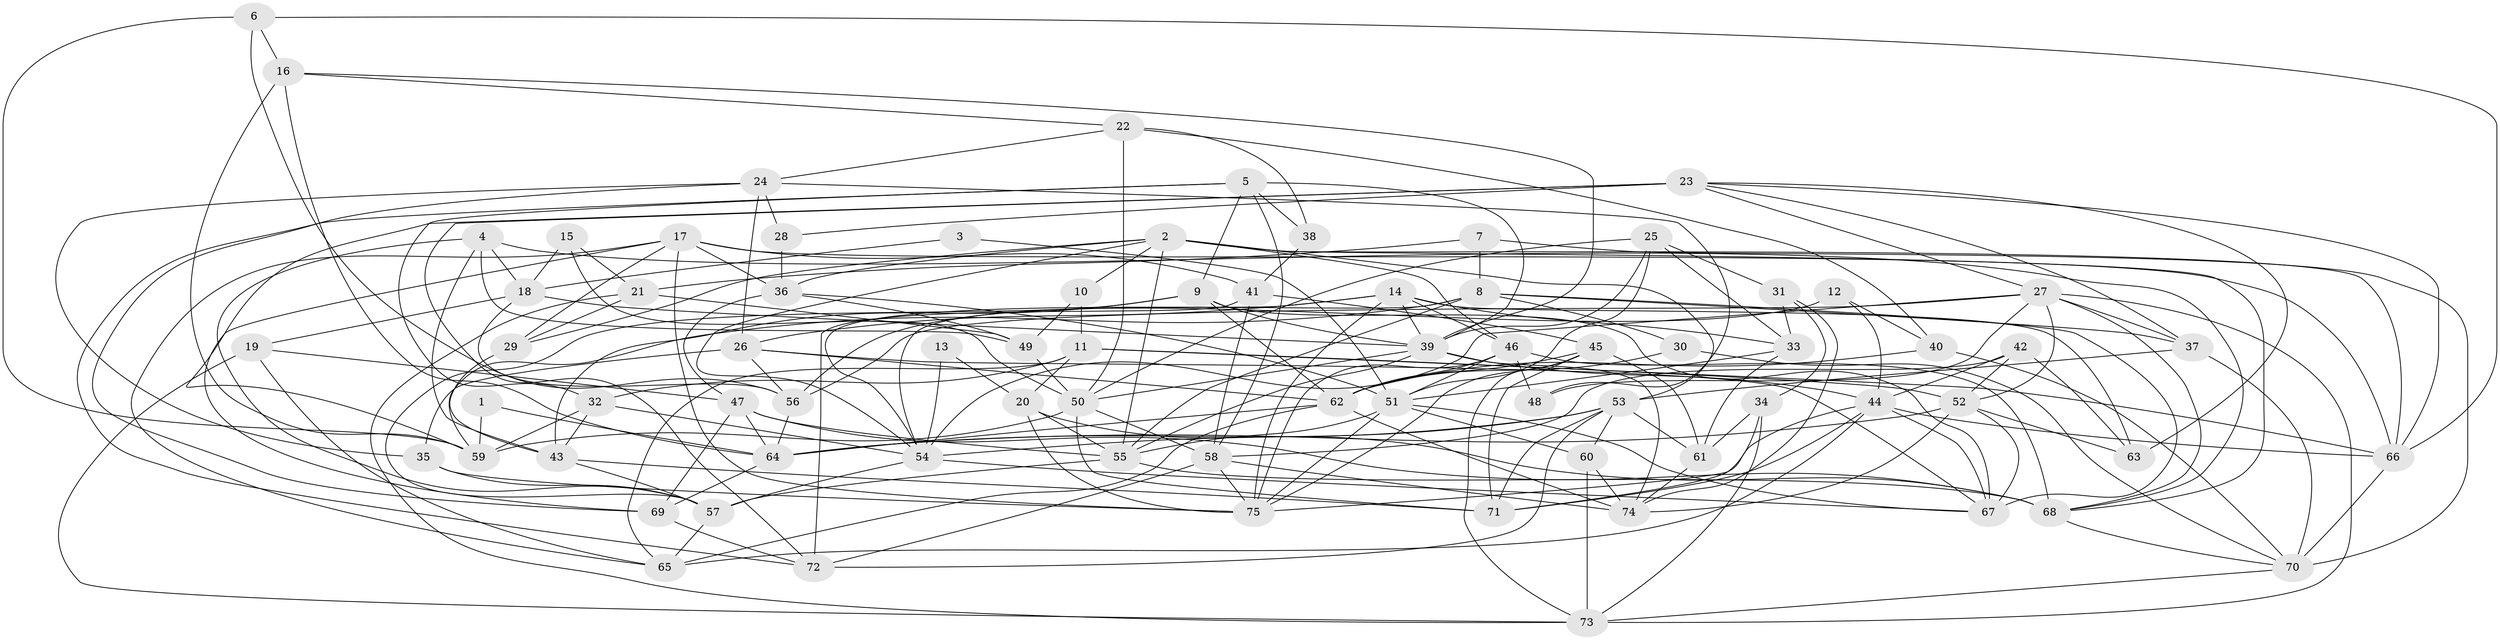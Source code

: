 // original degree distribution, {6: 0.12080536912751678, 3: 0.3087248322147651, 4: 0.2550335570469799, 2: 0.10738255033557047, 5: 0.18120805369127516, 7: 0.013422818791946308, 9: 0.006711409395973154, 8: 0.006711409395973154}
// Generated by graph-tools (version 1.1) at 2025/50/03/09/25 03:50:11]
// undirected, 75 vertices, 214 edges
graph export_dot {
graph [start="1"]
  node [color=gray90,style=filled];
  1;
  2;
  3;
  4;
  5;
  6;
  7;
  8;
  9;
  10;
  11;
  12;
  13;
  14;
  15;
  16;
  17;
  18;
  19;
  20;
  21;
  22;
  23;
  24;
  25;
  26;
  27;
  28;
  29;
  30;
  31;
  32;
  33;
  34;
  35;
  36;
  37;
  38;
  39;
  40;
  41;
  42;
  43;
  44;
  45;
  46;
  47;
  48;
  49;
  50;
  51;
  52;
  53;
  54;
  55;
  56;
  57;
  58;
  59;
  60;
  61;
  62;
  63;
  64;
  65;
  66;
  67;
  68;
  69;
  70;
  71;
  72;
  73;
  74;
  75;
  1 -- 59 [weight=1.0];
  1 -- 64 [weight=1.0];
  2 -- 10 [weight=1.0];
  2 -- 29 [weight=1.0];
  2 -- 36 [weight=1.0];
  2 -- 46 [weight=1.0];
  2 -- 53 [weight=1.0];
  2 -- 54 [weight=1.0];
  2 -- 55 [weight=1.0];
  2 -- 66 [weight=1.0];
  2 -- 68 [weight=1.0];
  3 -- 18 [weight=1.0];
  3 -- 51 [weight=1.0];
  4 -- 18 [weight=1.0];
  4 -- 43 [weight=1.0];
  4 -- 49 [weight=1.0];
  4 -- 57 [weight=1.0];
  4 -- 68 [weight=1.0];
  5 -- 9 [weight=1.0];
  5 -- 32 [weight=1.0];
  5 -- 38 [weight=1.0];
  5 -- 39 [weight=1.0];
  5 -- 58 [weight=1.0];
  5 -- 72 [weight=1.0];
  6 -- 16 [weight=1.0];
  6 -- 56 [weight=1.0];
  6 -- 59 [weight=1.0];
  6 -- 66 [weight=1.0];
  7 -- 8 [weight=1.0];
  7 -- 21 [weight=1.0];
  7 -- 70 [weight=1.0];
  8 -- 30 [weight=1.0];
  8 -- 37 [weight=1.0];
  8 -- 54 [weight=1.0];
  8 -- 55 [weight=1.0];
  8 -- 59 [weight=1.0];
  8 -- 67 [weight=1.0];
  9 -- 39 [weight=1.0];
  9 -- 43 [weight=1.0];
  9 -- 57 [weight=1.0];
  9 -- 62 [weight=1.0];
  9 -- 67 [weight=1.0];
  10 -- 11 [weight=1.0];
  10 -- 49 [weight=1.0];
  11 -- 20 [weight=1.0];
  11 -- 32 [weight=1.0];
  11 -- 52 [weight=1.0];
  11 -- 65 [weight=1.0];
  11 -- 66 [weight=1.0];
  12 -- 40 [weight=1.0];
  12 -- 44 [weight=1.0];
  12 -- 56 [weight=1.0];
  13 -- 20 [weight=1.0];
  13 -- 54 [weight=1.0];
  14 -- 26 [weight=1.0];
  14 -- 33 [weight=1.0];
  14 -- 39 [weight=1.0];
  14 -- 46 [weight=1.0];
  14 -- 54 [weight=1.0];
  14 -- 63 [weight=1.0];
  14 -- 75 [weight=1.0];
  15 -- 18 [weight=1.0];
  15 -- 21 [weight=1.0];
  15 -- 50 [weight=1.0];
  16 -- 22 [weight=1.0];
  16 -- 39 [weight=1.0];
  16 -- 59 [weight=1.0];
  16 -- 64 [weight=1.0];
  17 -- 29 [weight=1.0];
  17 -- 36 [weight=1.0];
  17 -- 41 [weight=1.0];
  17 -- 65 [weight=1.0];
  17 -- 66 [weight=1.0];
  17 -- 69 [weight=1.0];
  17 -- 75 [weight=1.0];
  18 -- 19 [weight=1.0];
  18 -- 39 [weight=1.0];
  18 -- 56 [weight=1.0];
  19 -- 47 [weight=1.0];
  19 -- 65 [weight=1.0];
  19 -- 73 [weight=1.0];
  20 -- 55 [weight=1.0];
  20 -- 68 [weight=1.0];
  20 -- 75 [weight=1.0];
  21 -- 29 [weight=1.0];
  21 -- 49 [weight=1.0];
  21 -- 73 [weight=1.0];
  22 -- 24 [weight=1.0];
  22 -- 38 [weight=1.0];
  22 -- 40 [weight=1.0];
  22 -- 50 [weight=1.0];
  23 -- 27 [weight=1.0];
  23 -- 28 [weight=1.0];
  23 -- 37 [weight=1.0];
  23 -- 59 [weight=2.0];
  23 -- 63 [weight=1.0];
  23 -- 66 [weight=1.0];
  23 -- 72 [weight=1.0];
  24 -- 26 [weight=1.0];
  24 -- 28 [weight=1.0];
  24 -- 35 [weight=1.0];
  24 -- 48 [weight=1.0];
  24 -- 69 [weight=1.0];
  25 -- 31 [weight=1.0];
  25 -- 33 [weight=1.0];
  25 -- 39 [weight=1.0];
  25 -- 50 [weight=1.0];
  25 -- 51 [weight=1.0];
  26 -- 35 [weight=1.0];
  26 -- 56 [weight=1.0];
  26 -- 62 [weight=1.0];
  26 -- 67 [weight=1.0];
  27 -- 37 [weight=1.0];
  27 -- 48 [weight=1.0];
  27 -- 52 [weight=1.0];
  27 -- 54 [weight=1.0];
  27 -- 56 [weight=1.0];
  27 -- 68 [weight=1.0];
  27 -- 73 [weight=1.0];
  28 -- 36 [weight=1.0];
  29 -- 43 [weight=1.0];
  30 -- 62 [weight=1.0];
  30 -- 70 [weight=1.0];
  31 -- 33 [weight=1.0];
  31 -- 34 [weight=1.0];
  31 -- 74 [weight=1.0];
  32 -- 43 [weight=1.0];
  32 -- 54 [weight=1.0];
  32 -- 59 [weight=1.0];
  33 -- 51 [weight=1.0];
  33 -- 61 [weight=1.0];
  34 -- 61 [weight=1.0];
  34 -- 71 [weight=1.0];
  34 -- 73 [weight=1.0];
  35 -- 57 [weight=1.0];
  35 -- 75 [weight=1.0];
  36 -- 47 [weight=1.0];
  36 -- 49 [weight=1.0];
  36 -- 51 [weight=1.0];
  37 -- 53 [weight=1.0];
  37 -- 70 [weight=1.0];
  38 -- 41 [weight=1.0];
  39 -- 44 [weight=1.0];
  39 -- 50 [weight=1.0];
  39 -- 55 [weight=1.0];
  39 -- 74 [weight=1.0];
  40 -- 62 [weight=1.0];
  40 -- 70 [weight=1.0];
  41 -- 45 [weight=1.0];
  41 -- 58 [weight=1.0];
  41 -- 72 [weight=1.0];
  42 -- 44 [weight=1.0];
  42 -- 52 [weight=1.0];
  42 -- 58 [weight=1.0];
  42 -- 63 [weight=1.0];
  43 -- 57 [weight=1.0];
  43 -- 71 [weight=1.0];
  44 -- 65 [weight=1.0];
  44 -- 66 [weight=1.0];
  44 -- 67 [weight=1.0];
  44 -- 71 [weight=1.0];
  44 -- 75 [weight=1.0];
  45 -- 61 [weight=3.0];
  45 -- 62 [weight=1.0];
  45 -- 71 [weight=1.0];
  45 -- 73 [weight=1.0];
  45 -- 75 [weight=1.0];
  46 -- 48 [weight=1.0];
  46 -- 51 [weight=1.0];
  46 -- 62 [weight=1.0];
  46 -- 68 [weight=1.0];
  46 -- 75 [weight=1.0];
  47 -- 55 [weight=1.0];
  47 -- 64 [weight=1.0];
  47 -- 68 [weight=1.0];
  47 -- 69 [weight=1.0];
  49 -- 50 [weight=1.0];
  50 -- 58 [weight=1.0];
  50 -- 59 [weight=1.0];
  50 -- 71 [weight=1.0];
  51 -- 55 [weight=1.0];
  51 -- 60 [weight=1.0];
  51 -- 67 [weight=1.0];
  51 -- 75 [weight=1.0];
  52 -- 63 [weight=1.0];
  52 -- 64 [weight=1.0];
  52 -- 67 [weight=1.0];
  52 -- 74 [weight=1.0];
  53 -- 54 [weight=1.0];
  53 -- 60 [weight=1.0];
  53 -- 61 [weight=1.0];
  53 -- 64 [weight=1.0];
  53 -- 71 [weight=1.0];
  53 -- 72 [weight=1.0];
  54 -- 57 [weight=1.0];
  54 -- 67 [weight=1.0];
  55 -- 57 [weight=1.0];
  55 -- 68 [weight=1.0];
  56 -- 64 [weight=1.0];
  57 -- 65 [weight=1.0];
  58 -- 72 [weight=1.0];
  58 -- 74 [weight=1.0];
  58 -- 75 [weight=1.0];
  60 -- 73 [weight=1.0];
  60 -- 74 [weight=1.0];
  61 -- 74 [weight=1.0];
  62 -- 64 [weight=1.0];
  62 -- 65 [weight=1.0];
  62 -- 74 [weight=1.0];
  64 -- 69 [weight=1.0];
  66 -- 70 [weight=1.0];
  68 -- 70 [weight=1.0];
  69 -- 72 [weight=1.0];
  70 -- 73 [weight=1.0];
}
